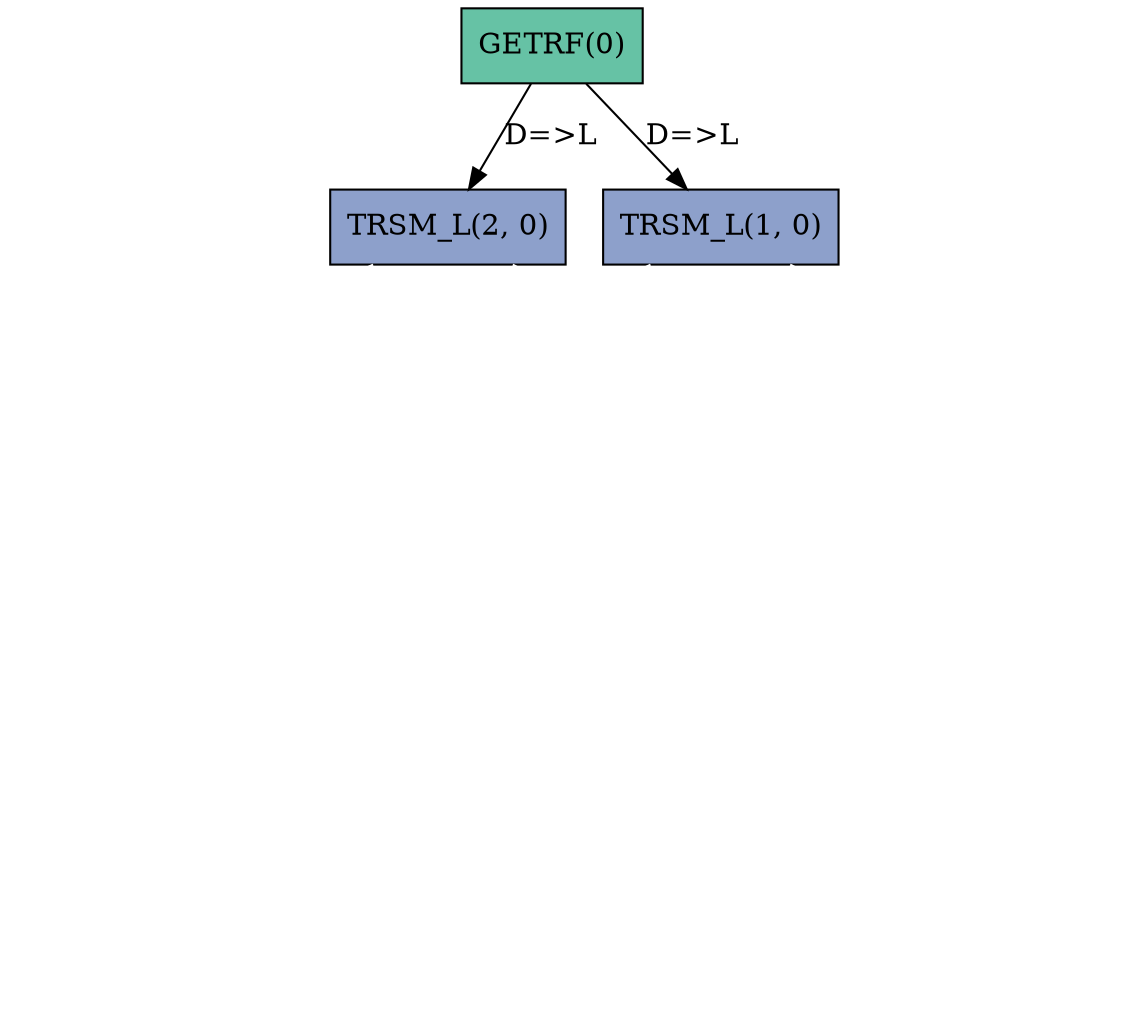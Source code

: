 digraph G {
GETRF_3_0 [shape="polygon",style=filled,fillcolor="#66c2a5",fontcolor="black",label="GETRF(0)",tooltip="GETRF0"];
GETRF_3_0 -> TRSM_L_3_0_1 [label="D=>L" color="#000000" style="solid"]
GETRF_3_0 -> TRSM_L_3_0_2 [label="D=>L" color="#000000" style="solid"]
GETRF_3_0 -> TRSM_U_3_0_1 [label="" color="#FFFFFF" style="invisible"]
GETRF_3_0 -> TRSM_U_3_0_2 [label="" color="#FFFFFF" style="invisible"]
TRSM_U_3_0_2 [shape="polygon",style=invisible,fillcolor="#FFFFFF",fontcolor="white",label="TRSM_U(0, 2)",tooltip="TRSM_U3"];
TRSM_U_3_0_2 -> GEMM_3_0_1_2 [label="" color="#FFFFFF" style="solid"]
TRSM_U_3_0_2 -> GEMM_3_0_2_2 [label="" color="#FFFFFF" style="solid"]
TRSM_L_3_0_1 [shape="polygon",style=filled,fillcolor="#8da0cb",fontcolor="black",label="TRSM_L(1, 0)",tooltip="TRSM_L0"];
TRSM_L_3_0_1 -> GEMM_3_0_1_1 [label="" color="#FFFFFF" style="solid"]
TRSM_L_3_0_1 -> GEMM_3_0_1_2 [label="" color="#FFFFFF" style="solid"]
TRSM_U_3_0_1 [shape="polygon",style=invisible,fillcolor="#FFFFFF",fontcolor="white",label="TRSM_U(0, 1)",tooltip="TRSM_U0"];
TRSM_U_3_0_1 -> GEMM_3_0_1_1 [label="" color="#FFFFFF" style="solid"]
TRSM_U_3_0_1 -> GEMM_3_0_2_1 [label="" color="#FFFFFF" style="solid"]
TRSM_L_3_0_2 [shape="polygon",style=filled,fillcolor="#8da0cb",fontcolor="black",label="TRSM_L(2, 0)",tooltip="TRSM_L3"];
TRSM_L_3_0_2 -> GEMM_3_0_2_1 [label="" color="#FFFFFF" style="solid"]
TRSM_L_3_0_2 -> GEMM_3_0_2_2 [label="" color="#FFFFFF" style="solid"]
GEMM_3_0_1_2 [shape="polygon",style=invisible,fillcolor="#FFFFFF",fontcolor="white",label="GEMM(0, 1, 2)",tooltip="GEMM4"];
GEMM_3_0_1_2 -> TRSM_U_3_1_2 [label="" color="#FFFFFF" style="solid"]
GEMM_3_0_2_1 [shape="polygon",style=invisible,fillcolor="#FFFFFF",fontcolor="white",label="GEMM(0, 2, 1)",tooltip="GEMM2"];
GEMM_3_0_1_1 [shape="polygon",style=invisible,fillcolor="#FFFFFF",fontcolor="white",label="GEMM(0, 1, 1)",tooltip="GEMM0"];
GEMM_3_0_2_1 -> TRSM_L_3_1_2 [label="" color="#FFFFFF" style="solid"]
GEMM_3_0_1_1 -> GETRF_3_1 [label="" color="#FFFFFF" style="solid"]
GEMM_3_0_2_2 [shape="polygon",style=invisible,fillcolor="#FFFFFF",fontcolor="white",label="GEMM(0, 2, 2)",tooltip="GEMM6"];
GEMM_3_0_2_2 -> GEMM_3_1_2_2 [label="" color="#FFFFFF" style="solid"]
GETRF_3_1 [shape="polygon",style=invisible,fillcolor="#FFFFFF",fontcolor="white",label="GETRF(1)",tooltip="GETRF1"];
GETRF_3_1 -> TRSM_L_3_1_2 [label="" color="#FFFFFF" style="solid"]
GETRF_3_1 -> TRSM_U_3_1_2 [label="" color="#FFFFFF" style="solid"]
TRSM_U_3_1_2 [shape="polygon",style=invisible,fillcolor="#FFFFFF",fontcolor="white",label="TRSM_U(1, 2)",tooltip="TRSM_U1"];
TRSM_U_3_1_2 -> GEMM_3_1_2_2 [label="" color="#FFFFFF" style="solid"]
TRSM_L_3_1_2 [shape="polygon",style=invisible,fillcolor="#FFFFFF",fontcolor="white",label="TRSM_L(2, 1)",tooltip="TRSM_L1"];
TRSM_L_3_1_2 -> GEMM_3_1_2_2 [label="" color="#FFFFFF" style="solid"]
GEMM_3_1_2_2 [shape="polygon",style=invisible,fillcolor="#FFFFFF",fontcolor="white",label="GEMM(1, 2, 2)",tooltip="GEMM1"];
GEMM_3_1_2_2 -> GETRF_3_2 [label="" color="#FFFFFF" style="solid"]
GETRF_3_2 [shape="polygon",style=invisible,fillcolor="#FFFFFF",fontcolor="white",label="GETRF(2)",tooltip="GETRF2"];
}
